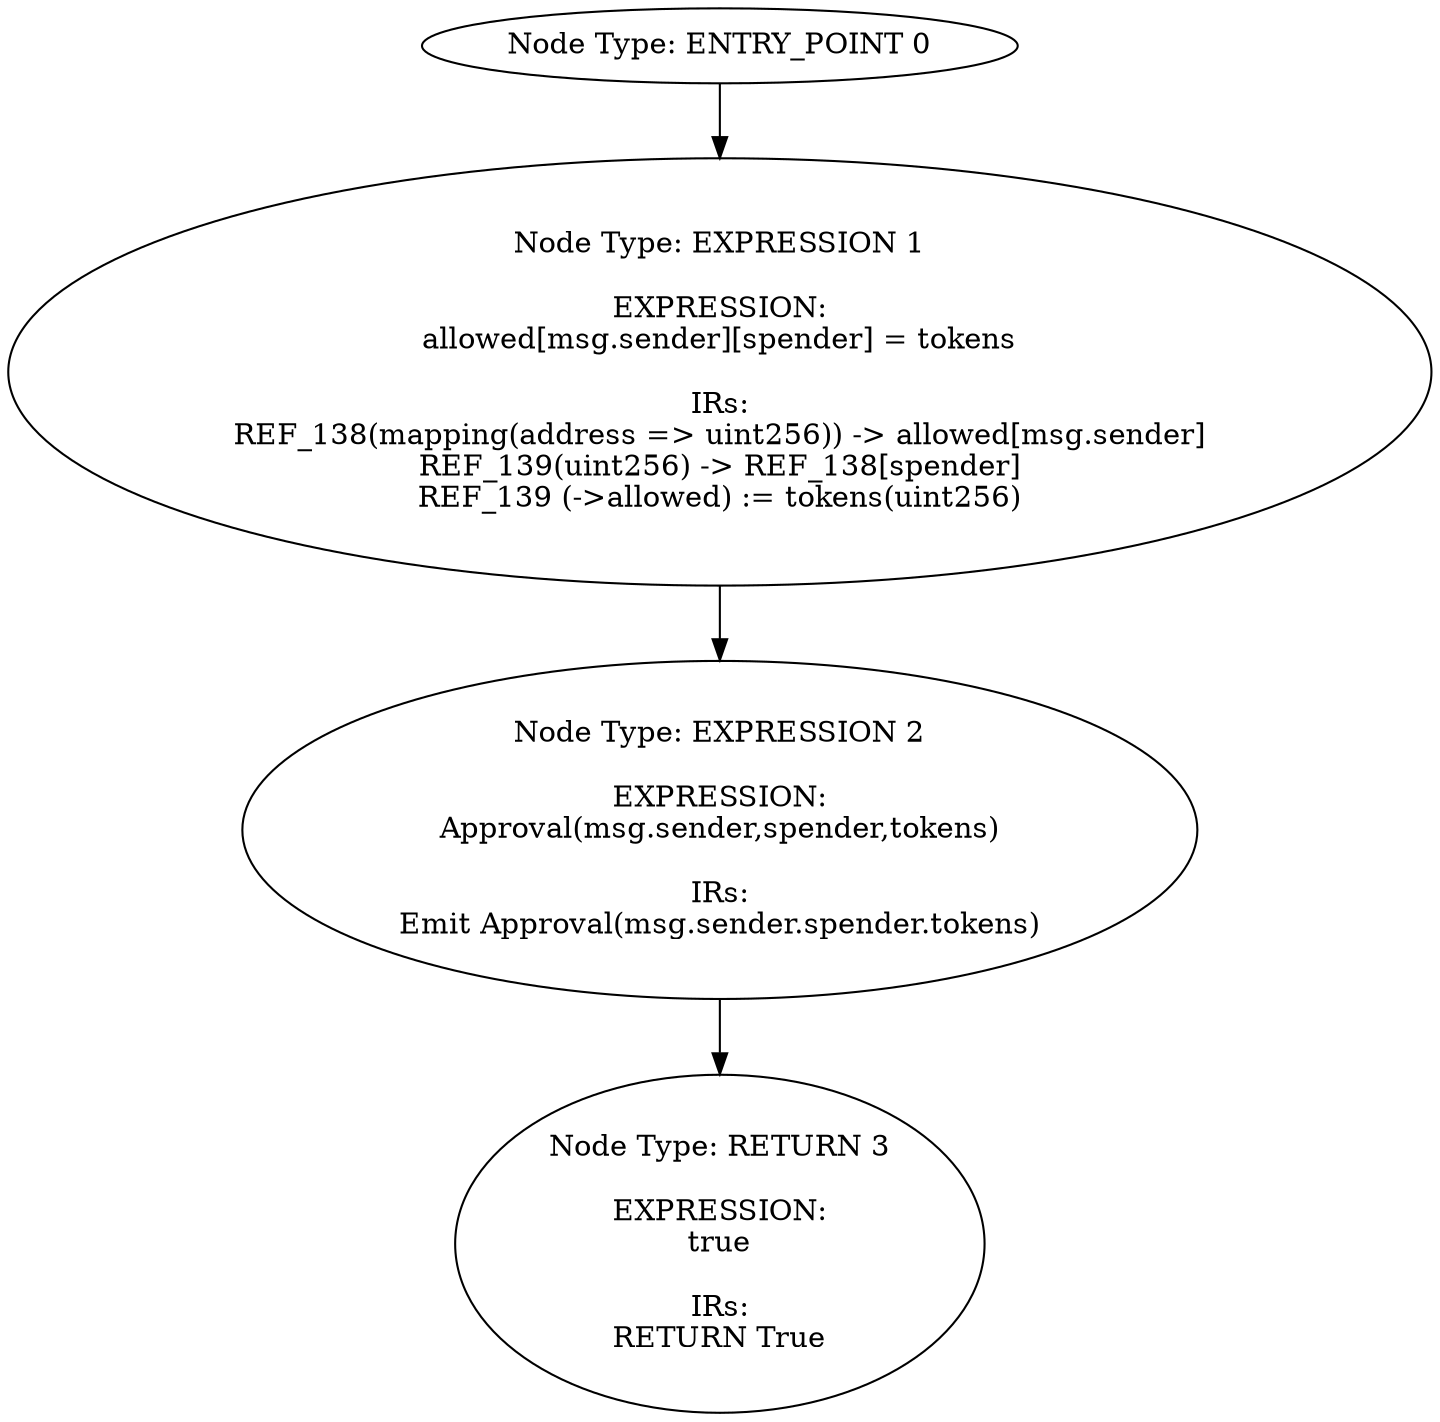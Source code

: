 digraph{
0[label="Node Type: ENTRY_POINT 0
"];
0->1;
1[label="Node Type: EXPRESSION 1

EXPRESSION:
allowed[msg.sender][spender] = tokens

IRs:
REF_138(mapping(address => uint256)) -> allowed[msg.sender]
REF_139(uint256) -> REF_138[spender]
REF_139 (->allowed) := tokens(uint256)"];
1->2;
2[label="Node Type: EXPRESSION 2

EXPRESSION:
Approval(msg.sender,spender,tokens)

IRs:
Emit Approval(msg.sender.spender.tokens)"];
2->3;
3[label="Node Type: RETURN 3

EXPRESSION:
true

IRs:
RETURN True"];
}
